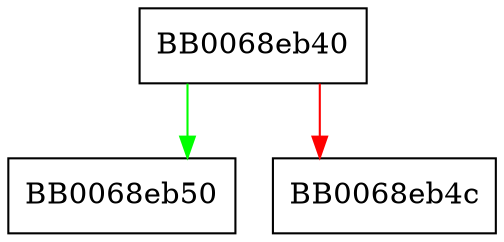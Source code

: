 digraph ossl_prov_bio_read_ex {
  node [shape="box"];
  graph [splines=ortho];
  BB0068eb40 -> BB0068eb50 [color="green"];
  BB0068eb40 -> BB0068eb4c [color="red"];
}